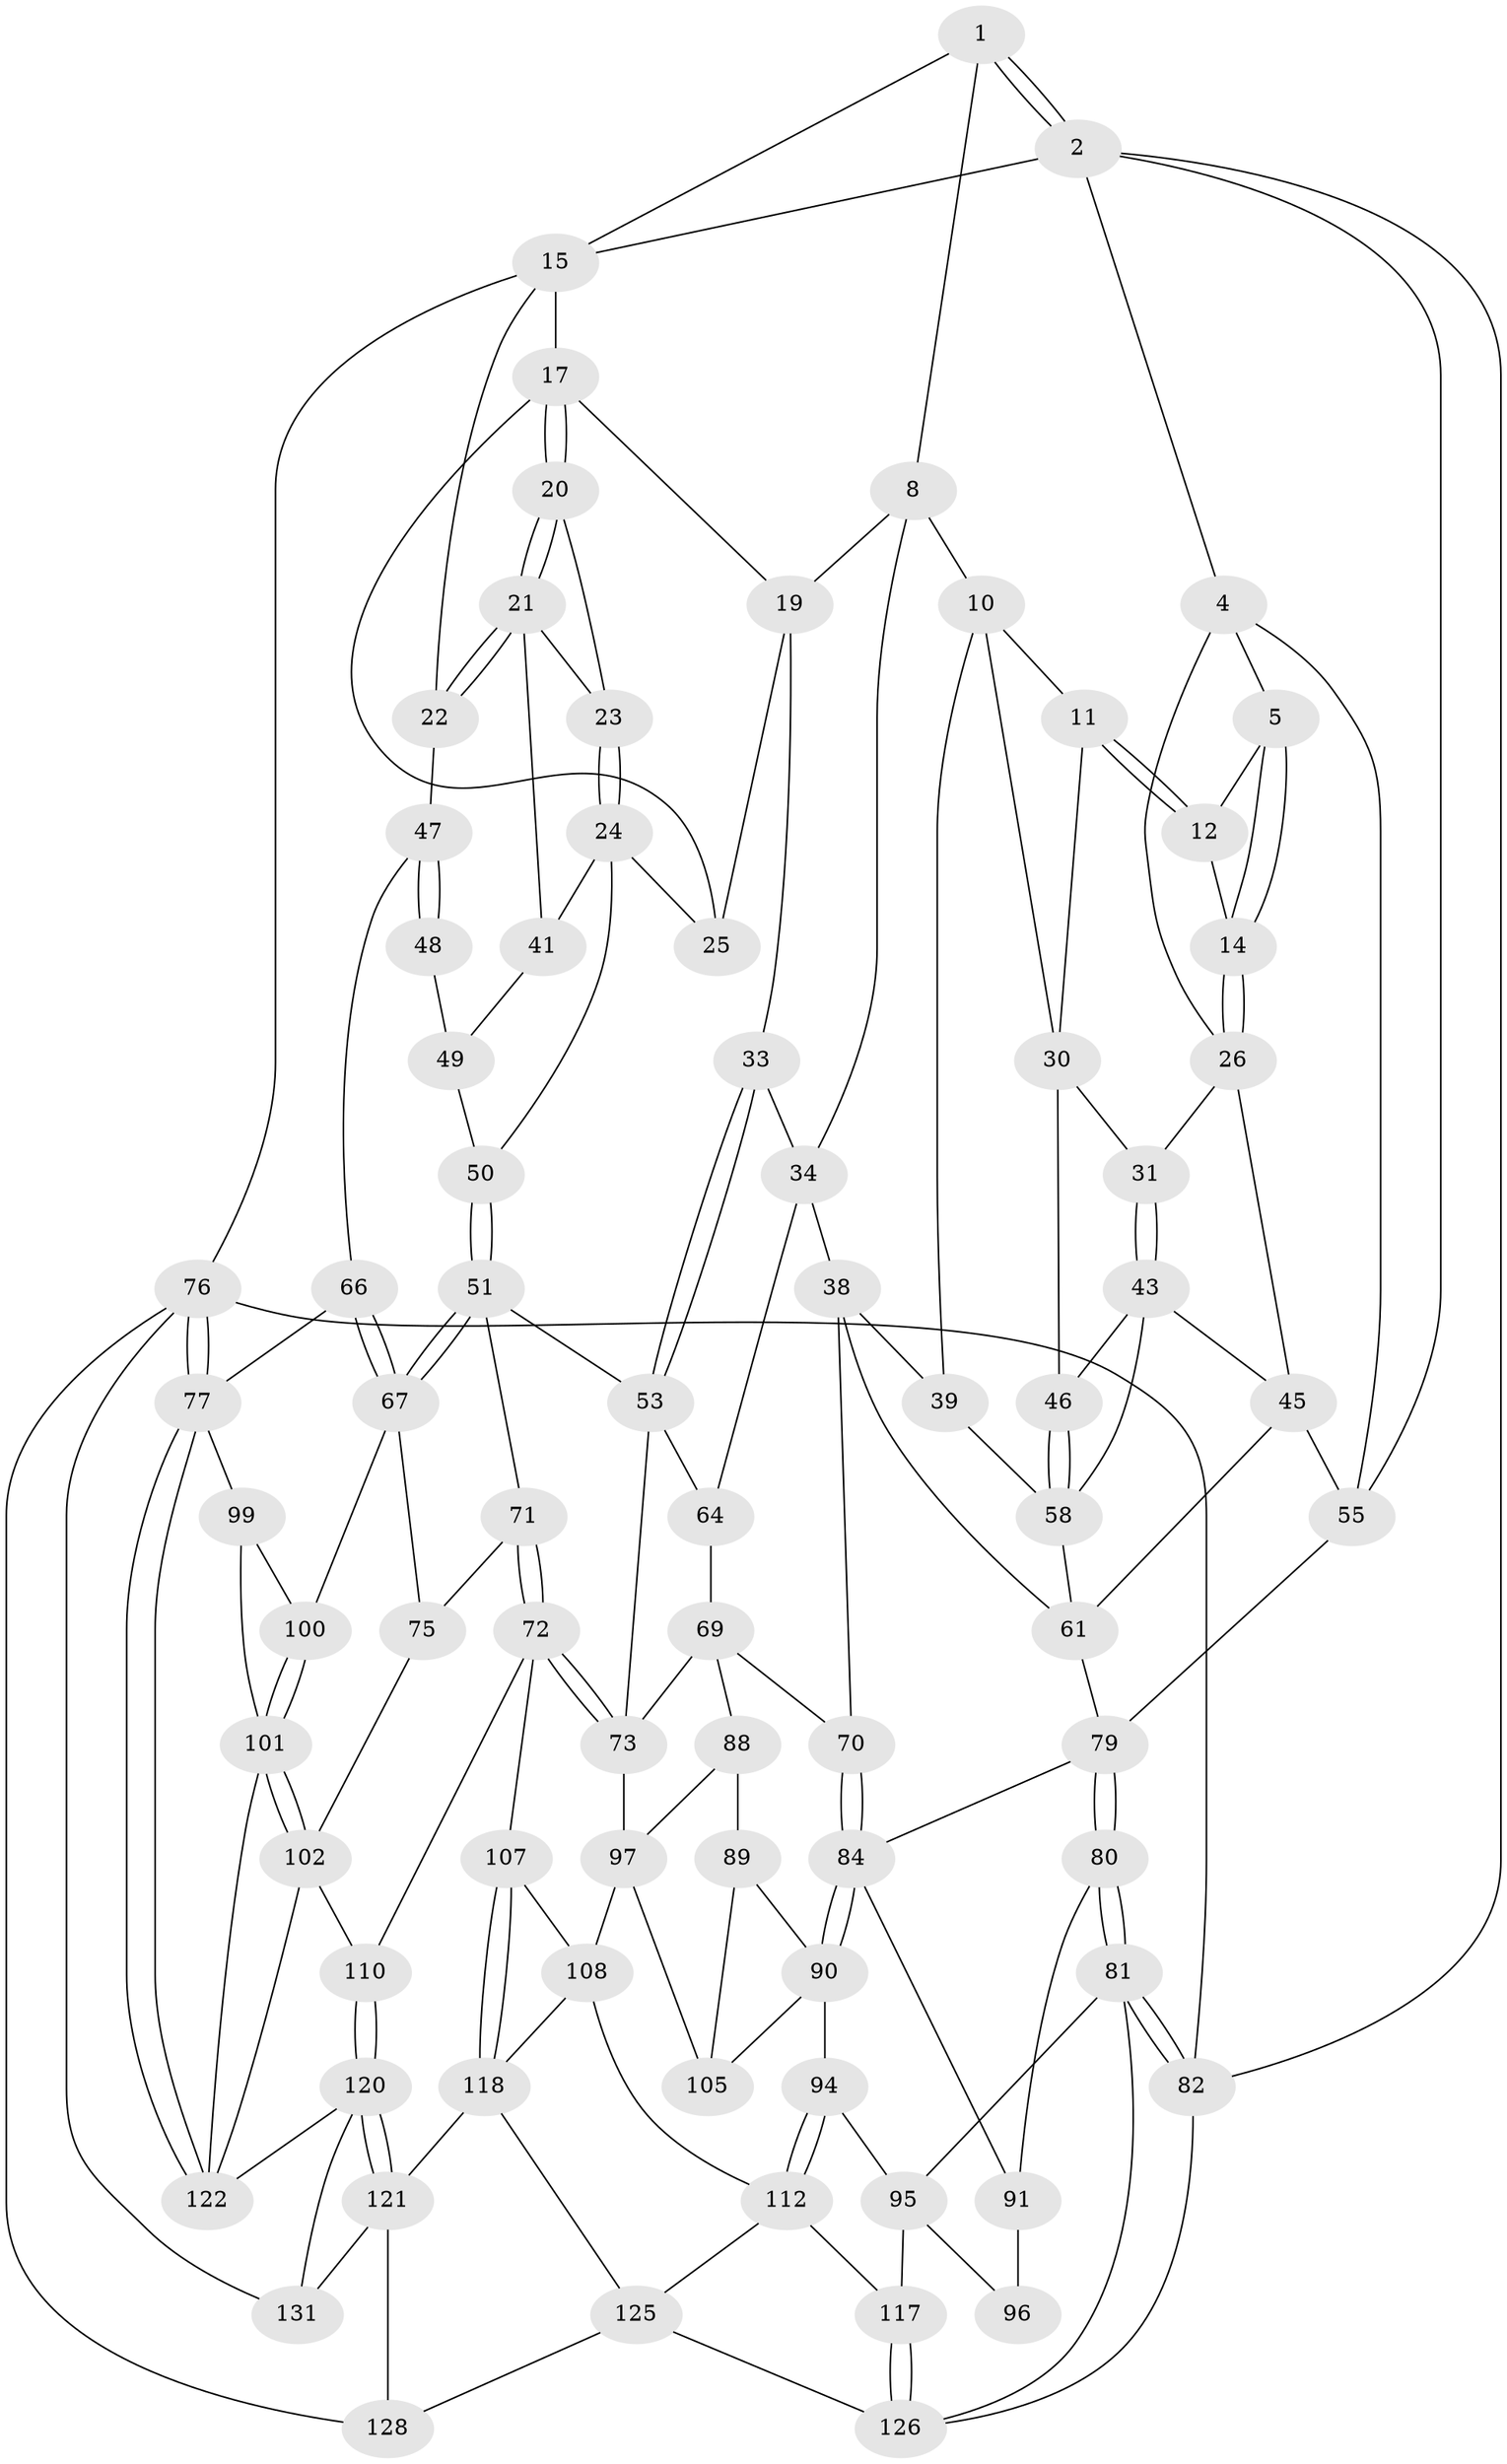 // Generated by graph-tools (version 1.1) at 2025/52/02/27/25 19:52:37]
// undirected, 80 vertices, 173 edges
graph export_dot {
graph [start="1"]
  node [color=gray90,style=filled];
  1 [pos="+0.21664747499857492+0",super="+7"];
  2 [pos="+0+0",super="+3"];
  4 [pos="+0.10296419091354433+0.0683438885295828",super="+28"];
  5 [pos="+0.10975072923053213+0.0681580368286821",super="+6"];
  8 [pos="+0.4569788730137531+0.051342337611723056",super="+9"];
  10 [pos="+0.4045867359825627+0.10377897536489557",super="+35"];
  11 [pos="+0.3935873760537941+0.10576134766452089",super="+29"];
  12 [pos="+0.23617979282692536+0",super="+13"];
  14 [pos="+0.15238552984206172+0.11445375242417359"];
  15 [pos="+0.6897520427388248+0",super="+16"];
  17 [pos="+0.706887911574138+0",super="+18"];
  19 [pos="+0.5607847089190949+0.13224241919044133",super="+32"];
  20 [pos="+0.8228714651506137+0.10390109579215268"];
  21 [pos="+1+0",super="+40"];
  22 [pos="+1+0"];
  23 [pos="+0.8159179389593988+0.1516713754347083"];
  24 [pos="+0.8086214257666603+0.16783367012767159",super="+42"];
  25 [pos="+0.675146445968914+0.20260130692912934"];
  26 [pos="+0.1454079045718248+0.16013652375666496",super="+27"];
  30 [pos="+0.2963642967478928+0.16348897813941038",super="+36"];
  31 [pos="+0.19183117844006767+0.21618576965499528"];
  33 [pos="+0.6210245556309862+0.26667772060324746"];
  34 [pos="+0.5344506958742343+0.3065051208651321",super="+37"];
  38 [pos="+0.4269961617005267+0.33855256605785955",super="+68"];
  39 [pos="+0.4091422038303424+0.32408430667102656"];
  41 [pos="+0.9249455858385462+0.239363319477053"];
  43 [pos="+0.1913917146599143+0.2197069781220248",super="+44"];
  45 [pos="+0.09855275375322936+0.3026466512007027",super="+56"];
  46 [pos="+0.26779488419709135+0.29683853366012203"];
  47 [pos="+1+0.21266340081345012",super="+65"];
  48 [pos="+1+0.25055484668984385",super="+60"];
  49 [pos="+1+0.2512595837977246",super="+54"];
  50 [pos="+0.8516728725348239+0.3408049497016436"];
  51 [pos="+0.7869786142043761+0.39281362192523217",super="+52"];
  53 [pos="+0.7438101775108007+0.38534333774143953",super="+63"];
  55 [pos="+0+0.19581830735078018",super="+57"];
  58 [pos="+0.22489168380743857+0.3617464597613296",super="+59"];
  61 [pos="+0.2286573683680339+0.3903285686823189",super="+62"];
  64 [pos="+0.5241371565488652+0.48535046602849913"];
  66 [pos="+1+0.5417363744543644"];
  67 [pos="+0.8229819945498492+0.49442464838420974",super="+74"];
  69 [pos="+0.37081514545350974+0.5281679731457449",super="+87"];
  70 [pos="+0.3080542305600858+0.5075553911037226"];
  71 [pos="+0.6608056575767265+0.614815203086727"];
  72 [pos="+0.6160208226204025+0.6288475899426669",super="+106"];
  73 [pos="+0.5720692552918+0.5715176585265621",super="+86"];
  75 [pos="+0.7614342504078271+0.6022814522144698"];
  76 [pos="+1+1",super="+132"];
  77 [pos="+1+1",super="+78"];
  79 [pos="+0+0.507961350682069",super="+83"];
  80 [pos="+0+0.7579415469418762"];
  81 [pos="+0+1",super="+115"];
  82 [pos="+0+1"];
  84 [pos="+0.2705310031111457+0.5495563422901159",super="+85"];
  88 [pos="+0.3891296496342467+0.6611336438324232",super="+98"];
  89 [pos="+0.35253068637488355+0.6488699173098477",super="+104"];
  90 [pos="+0.27205669774423125+0.5838067630172343",super="+93"];
  91 [pos="+0.12862360793047967+0.5638615811841414",super="+92"];
  94 [pos="+0.2140762693568473+0.7313870488908375"];
  95 [pos="+0.2079047082243736+0.7341617277151462",super="+114"];
  96 [pos="+0.1744927570937115+0.7197252330844137"];
  97 [pos="+0.40176806239991025+0.6848919228900531",super="+109"];
  99 [pos="+1+0.6656334995481771"];
  100 [pos="+0.8298389126034094+0.6098367658631706"];
  101 [pos="+0.8494370232167798+0.7891840510376474",super="+113"];
  102 [pos="+0.8406398627064008+0.7920595761135424",super="+103"];
  105 [pos="+0.25742611981848146+0.713962485342249"];
  107 [pos="+0.5876252999790121+0.7339852194690142"];
  108 [pos="+0.43510809928916955+0.7645216239612228",super="+111"];
  110 [pos="+0.7737557313910227+0.7998652017220489"];
  112 [pos="+0.3911962538430753+0.8066554144594107",super="+116"];
  117 [pos="+0.23693823947884038+0.8778603727397176"];
  118 [pos="+0.5948524060483845+0.8635007161099235",super="+119"];
  120 [pos="+0.7142791587663546+0.9346110340398066",super="+124"];
  121 [pos="+0.6001875515345991+0.8702814109729213",super="+127"];
  122 [pos="+1+1",super="+123"];
  125 [pos="+0.40837203555461365+1",super="+129"];
  126 [pos="+0.23195246838603917+0.9363769115689989",super="+130"];
  128 [pos="+0.4920512214660575+1"];
  131 [pos="+0.6929045510040202+1"];
  1 -- 2;
  1 -- 2;
  1 -- 8;
  1 -- 15;
  2 -- 82;
  2 -- 15;
  2 -- 4;
  2 -- 55;
  4 -- 5;
  4 -- 26;
  4 -- 55;
  5 -- 14;
  5 -- 14;
  5 -- 12;
  8 -- 19;
  8 -- 10;
  8 -- 34;
  10 -- 11;
  10 -- 30;
  10 -- 39;
  11 -- 12 [weight=2];
  11 -- 12;
  11 -- 30;
  12 -- 14;
  14 -- 26;
  14 -- 26;
  15 -- 17;
  15 -- 76;
  15 -- 22;
  17 -- 20;
  17 -- 20;
  17 -- 19;
  17 -- 25;
  19 -- 25;
  19 -- 33;
  20 -- 21;
  20 -- 21;
  20 -- 23;
  21 -- 22;
  21 -- 22;
  21 -- 41;
  21 -- 23;
  22 -- 47;
  23 -- 24;
  23 -- 24;
  24 -- 25;
  24 -- 41;
  24 -- 50;
  26 -- 31;
  26 -- 45;
  30 -- 31;
  30 -- 46;
  31 -- 43;
  31 -- 43;
  33 -- 34;
  33 -- 53;
  33 -- 53;
  34 -- 64;
  34 -- 38;
  38 -- 39;
  38 -- 70;
  38 -- 61;
  39 -- 58;
  41 -- 49;
  43 -- 46;
  43 -- 58;
  43 -- 45;
  45 -- 61;
  45 -- 55;
  46 -- 58;
  46 -- 58;
  47 -- 48 [weight=2];
  47 -- 48;
  47 -- 66;
  48 -- 49 [weight=2];
  49 -- 50;
  50 -- 51;
  50 -- 51;
  51 -- 67;
  51 -- 67;
  51 -- 53;
  51 -- 71;
  53 -- 64;
  53 -- 73;
  55 -- 79;
  58 -- 61;
  61 -- 79;
  64 -- 69;
  66 -- 67;
  66 -- 67;
  66 -- 77;
  67 -- 75;
  67 -- 100;
  69 -- 70;
  69 -- 88;
  69 -- 73;
  70 -- 84;
  70 -- 84;
  71 -- 72;
  71 -- 72;
  71 -- 75;
  72 -- 73;
  72 -- 73;
  72 -- 107;
  72 -- 110;
  73 -- 97;
  75 -- 102;
  76 -- 77;
  76 -- 77;
  76 -- 82;
  76 -- 128;
  76 -- 131;
  77 -- 122;
  77 -- 122;
  77 -- 99;
  79 -- 80;
  79 -- 80;
  79 -- 84;
  80 -- 81;
  80 -- 81;
  80 -- 91;
  81 -- 82;
  81 -- 82;
  81 -- 126;
  81 -- 95;
  82 -- 126;
  84 -- 90;
  84 -- 90;
  84 -- 91;
  88 -- 89 [weight=2];
  88 -- 97;
  89 -- 90;
  89 -- 105;
  90 -- 105;
  90 -- 94;
  91 -- 96 [weight=2];
  94 -- 95;
  94 -- 112;
  94 -- 112;
  95 -- 96;
  95 -- 117;
  97 -- 108;
  97 -- 105;
  99 -- 100;
  99 -- 101;
  100 -- 101;
  100 -- 101;
  101 -- 102;
  101 -- 102;
  101 -- 122;
  102 -- 122;
  102 -- 110;
  107 -- 108;
  107 -- 118;
  107 -- 118;
  108 -- 112;
  108 -- 118;
  110 -- 120;
  110 -- 120;
  112 -- 117;
  112 -- 125;
  117 -- 126;
  117 -- 126;
  118 -- 121;
  118 -- 125;
  120 -- 121;
  120 -- 121;
  120 -- 122;
  120 -- 131;
  121 -- 128;
  121 -- 131;
  125 -- 128;
  125 -- 126;
}
